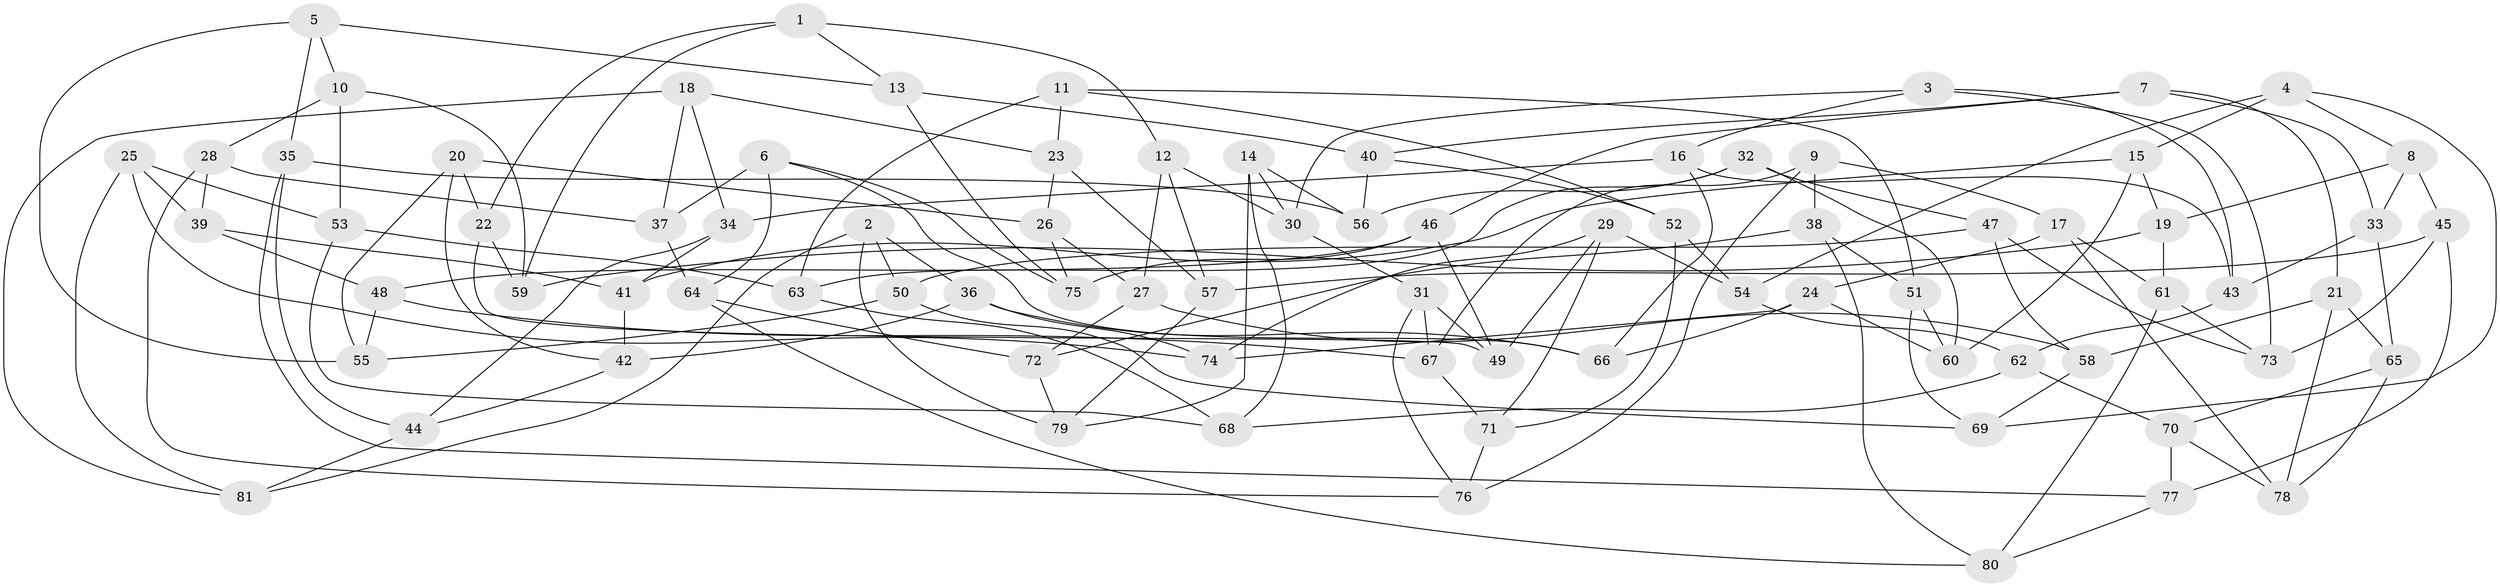 // Generated by graph-tools (version 1.1) at 2025/50/03/09/25 03:50:49]
// undirected, 81 vertices, 162 edges
graph export_dot {
graph [start="1"]
  node [color=gray90,style=filled];
  1;
  2;
  3;
  4;
  5;
  6;
  7;
  8;
  9;
  10;
  11;
  12;
  13;
  14;
  15;
  16;
  17;
  18;
  19;
  20;
  21;
  22;
  23;
  24;
  25;
  26;
  27;
  28;
  29;
  30;
  31;
  32;
  33;
  34;
  35;
  36;
  37;
  38;
  39;
  40;
  41;
  42;
  43;
  44;
  45;
  46;
  47;
  48;
  49;
  50;
  51;
  52;
  53;
  54;
  55;
  56;
  57;
  58;
  59;
  60;
  61;
  62;
  63;
  64;
  65;
  66;
  67;
  68;
  69;
  70;
  71;
  72;
  73;
  74;
  75;
  76;
  77;
  78;
  79;
  80;
  81;
  1 -- 22;
  1 -- 59;
  1 -- 13;
  1 -- 12;
  2 -- 36;
  2 -- 79;
  2 -- 81;
  2 -- 50;
  3 -- 30;
  3 -- 16;
  3 -- 43;
  3 -- 73;
  4 -- 15;
  4 -- 8;
  4 -- 54;
  4 -- 69;
  5 -- 55;
  5 -- 35;
  5 -- 10;
  5 -- 13;
  6 -- 64;
  6 -- 75;
  6 -- 66;
  6 -- 37;
  7 -- 21;
  7 -- 46;
  7 -- 33;
  7 -- 40;
  8 -- 19;
  8 -- 45;
  8 -- 33;
  9 -- 17;
  9 -- 76;
  9 -- 38;
  9 -- 67;
  10 -- 59;
  10 -- 53;
  10 -- 28;
  11 -- 63;
  11 -- 52;
  11 -- 51;
  11 -- 23;
  12 -- 57;
  12 -- 27;
  12 -- 30;
  13 -- 75;
  13 -- 40;
  14 -- 30;
  14 -- 79;
  14 -- 68;
  14 -- 56;
  15 -- 19;
  15 -- 41;
  15 -- 60;
  16 -- 66;
  16 -- 34;
  16 -- 43;
  17 -- 61;
  17 -- 24;
  17 -- 78;
  18 -- 34;
  18 -- 81;
  18 -- 37;
  18 -- 23;
  19 -- 61;
  19 -- 59;
  20 -- 42;
  20 -- 22;
  20 -- 26;
  20 -- 55;
  21 -- 78;
  21 -- 65;
  21 -- 58;
  22 -- 49;
  22 -- 59;
  23 -- 57;
  23 -- 26;
  24 -- 66;
  24 -- 74;
  24 -- 60;
  25 -- 81;
  25 -- 53;
  25 -- 74;
  25 -- 39;
  26 -- 27;
  26 -- 75;
  27 -- 72;
  27 -- 58;
  28 -- 76;
  28 -- 37;
  28 -- 39;
  29 -- 49;
  29 -- 74;
  29 -- 71;
  29 -- 54;
  30 -- 31;
  31 -- 49;
  31 -- 76;
  31 -- 67;
  32 -- 60;
  32 -- 63;
  32 -- 47;
  32 -- 56;
  33 -- 65;
  33 -- 43;
  34 -- 41;
  34 -- 44;
  35 -- 56;
  35 -- 44;
  35 -- 77;
  36 -- 66;
  36 -- 74;
  36 -- 42;
  37 -- 64;
  38 -- 72;
  38 -- 80;
  38 -- 51;
  39 -- 48;
  39 -- 41;
  40 -- 52;
  40 -- 56;
  41 -- 42;
  42 -- 44;
  43 -- 62;
  44 -- 81;
  45 -- 77;
  45 -- 73;
  45 -- 57;
  46 -- 48;
  46 -- 49;
  46 -- 75;
  47 -- 50;
  47 -- 73;
  47 -- 58;
  48 -- 67;
  48 -- 55;
  50 -- 55;
  50 -- 69;
  51 -- 69;
  51 -- 60;
  52 -- 71;
  52 -- 54;
  53 -- 68;
  53 -- 63;
  54 -- 62;
  57 -- 79;
  58 -- 69;
  61 -- 80;
  61 -- 73;
  62 -- 70;
  62 -- 68;
  63 -- 68;
  64 -- 72;
  64 -- 80;
  65 -- 70;
  65 -- 78;
  67 -- 71;
  70 -- 78;
  70 -- 77;
  71 -- 76;
  72 -- 79;
  77 -- 80;
}
